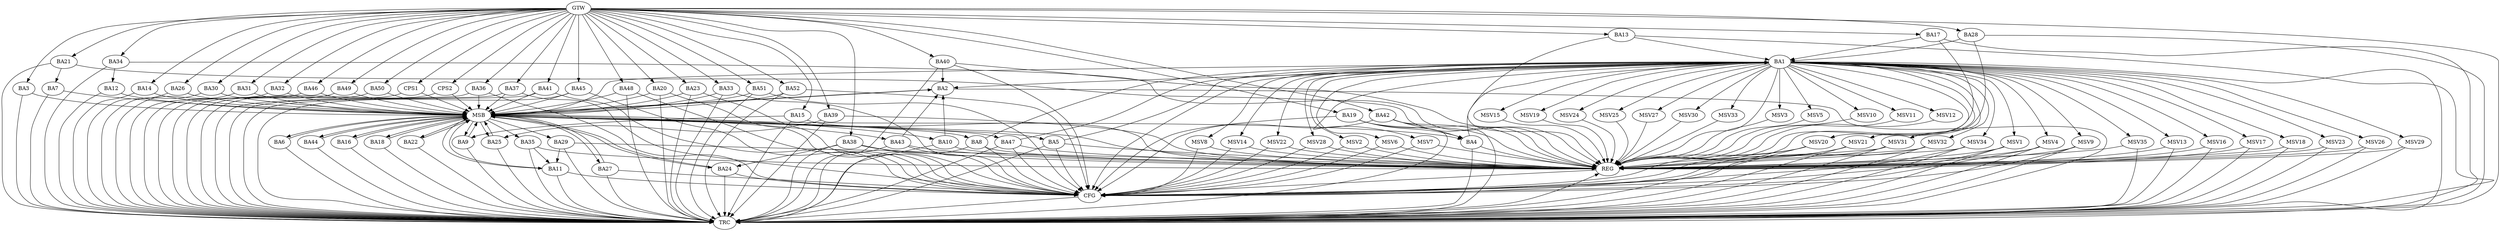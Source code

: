 strict digraph G {
  BA1 [ label="BA1" ];
  BA2 [ label="BA2" ];
  BA3 [ label="BA3" ];
  BA4 [ label="BA4" ];
  BA5 [ label="BA5" ];
  BA6 [ label="BA6" ];
  BA7 [ label="BA7" ];
  BA8 [ label="BA8" ];
  BA9 [ label="BA9" ];
  BA10 [ label="BA10" ];
  BA11 [ label="BA11" ];
  BA12 [ label="BA12" ];
  BA13 [ label="BA13" ];
  BA14 [ label="BA14" ];
  BA15 [ label="BA15" ];
  BA16 [ label="BA16" ];
  BA17 [ label="BA17" ];
  BA18 [ label="BA18" ];
  BA19 [ label="BA19" ];
  BA20 [ label="BA20" ];
  BA21 [ label="BA21" ];
  BA22 [ label="BA22" ];
  BA23 [ label="BA23" ];
  BA24 [ label="BA24" ];
  BA25 [ label="BA25" ];
  BA26 [ label="BA26" ];
  BA27 [ label="BA27" ];
  BA28 [ label="BA28" ];
  BA29 [ label="BA29" ];
  BA30 [ label="BA30" ];
  BA31 [ label="BA31" ];
  BA32 [ label="BA32" ];
  BA33 [ label="BA33" ];
  BA34 [ label="BA34" ];
  BA35 [ label="BA35" ];
  BA36 [ label="BA36" ];
  BA37 [ label="BA37" ];
  BA38 [ label="BA38" ];
  BA39 [ label="BA39" ];
  BA40 [ label="BA40" ];
  BA41 [ label="BA41" ];
  BA42 [ label="BA42" ];
  BA43 [ label="BA43" ];
  BA44 [ label="BA44" ];
  BA45 [ label="BA45" ];
  BA46 [ label="BA46" ];
  BA47 [ label="BA47" ];
  BA48 [ label="BA48" ];
  BA49 [ label="BA49" ];
  BA50 [ label="BA50" ];
  BA51 [ label="BA51" ];
  BA52 [ label="BA52" ];
  CPS1 [ label="CPS1" ];
  CPS2 [ label="CPS2" ];
  GTW [ label="GTW" ];
  REG [ label="REG" ];
  MSB [ label="MSB" ];
  CFG [ label="CFG" ];
  TRC [ label="TRC" ];
  MSV1 [ label="MSV1" ];
  MSV2 [ label="MSV2" ];
  MSV3 [ label="MSV3" ];
  MSV4 [ label="MSV4" ];
  MSV5 [ label="MSV5" ];
  MSV6 [ label="MSV6" ];
  MSV7 [ label="MSV7" ];
  MSV8 [ label="MSV8" ];
  MSV9 [ label="MSV9" ];
  MSV10 [ label="MSV10" ];
  MSV11 [ label="MSV11" ];
  MSV12 [ label="MSV12" ];
  MSV13 [ label="MSV13" ];
  MSV14 [ label="MSV14" ];
  MSV15 [ label="MSV15" ];
  MSV16 [ label="MSV16" ];
  MSV17 [ label="MSV17" ];
  MSV18 [ label="MSV18" ];
  MSV19 [ label="MSV19" ];
  MSV20 [ label="MSV20" ];
  MSV21 [ label="MSV21" ];
  MSV22 [ label="MSV22" ];
  MSV23 [ label="MSV23" ];
  MSV24 [ label="MSV24" ];
  MSV25 [ label="MSV25" ];
  MSV26 [ label="MSV26" ];
  MSV27 [ label="MSV27" ];
  MSV28 [ label="MSV28" ];
  MSV29 [ label="MSV29" ];
  MSV30 [ label="MSV30" ];
  MSV31 [ label="MSV31" ];
  MSV32 [ label="MSV32" ];
  MSV33 [ label="MSV33" ];
  MSV34 [ label="MSV34" ];
  MSV35 [ label="MSV35" ];
  BA1 -> BA2;
  BA4 -> BA1;
  BA5 -> BA1;
  BA8 -> BA1;
  BA10 -> BA2;
  BA13 -> BA1;
  BA15 -> BA9;
  BA17 -> BA1;
  BA19 -> BA4;
  BA21 -> BA7;
  BA28 -> BA1;
  BA29 -> BA11;
  BA34 -> BA12;
  BA35 -> BA11;
  BA38 -> BA24;
  BA39 -> BA25;
  BA40 -> BA2;
  BA42 -> BA4;
  BA43 -> BA2;
  BA47 -> BA1;
  GTW -> BA3;
  GTW -> BA13;
  GTW -> BA14;
  GTW -> BA15;
  GTW -> BA17;
  GTW -> BA19;
  GTW -> BA20;
  GTW -> BA21;
  GTW -> BA23;
  GTW -> BA26;
  GTW -> BA28;
  GTW -> BA30;
  GTW -> BA31;
  GTW -> BA32;
  GTW -> BA33;
  GTW -> BA34;
  GTW -> BA36;
  GTW -> BA37;
  GTW -> BA38;
  GTW -> BA39;
  GTW -> BA40;
  GTW -> BA41;
  GTW -> BA42;
  GTW -> BA45;
  GTW -> BA46;
  GTW -> BA48;
  GTW -> BA49;
  GTW -> BA50;
  GTW -> BA51;
  GTW -> BA52;
  GTW -> CPS1;
  GTW -> CPS2;
  BA1 -> REG;
  BA4 -> REG;
  BA5 -> REG;
  BA8 -> REG;
  BA10 -> REG;
  BA13 -> REG;
  BA15 -> REG;
  BA17 -> REG;
  BA19 -> REG;
  BA21 -> REG;
  BA28 -> REG;
  BA29 -> REG;
  BA34 -> REG;
  BA35 -> REG;
  BA38 -> REG;
  BA39 -> REG;
  BA40 -> REG;
  BA42 -> REG;
  BA43 -> REG;
  BA47 -> REG;
  BA2 -> MSB;
  MSB -> BA1;
  MSB -> REG;
  BA3 -> MSB;
  MSB -> BA2;
  BA6 -> MSB;
  BA7 -> MSB;
  MSB -> BA6;
  BA9 -> MSB;
  BA11 -> MSB;
  MSB -> BA4;
  BA12 -> MSB;
  BA14 -> MSB;
  BA16 -> MSB;
  BA18 -> MSB;
  MSB -> BA11;
  BA20 -> MSB;
  BA22 -> MSB;
  MSB -> BA8;
  BA23 -> MSB;
  BA24 -> MSB;
  MSB -> BA22;
  BA25 -> MSB;
  BA26 -> MSB;
  MSB -> BA10;
  BA27 -> MSB;
  MSB -> BA18;
  BA30 -> MSB;
  MSB -> BA25;
  BA31 -> MSB;
  MSB -> BA16;
  BA32 -> MSB;
  MSB -> BA9;
  BA33 -> MSB;
  BA36 -> MSB;
  BA37 -> MSB;
  BA41 -> MSB;
  BA44 -> MSB;
  MSB -> BA24;
  BA45 -> MSB;
  BA46 -> MSB;
  BA48 -> MSB;
  MSB -> BA27;
  BA49 -> MSB;
  BA50 -> MSB;
  BA51 -> MSB;
  BA52 -> MSB;
  CPS1 -> MSB;
  CPS2 -> MSB;
  MSB -> BA43;
  MSB -> BA5;
  MSB -> BA44;
  MSB -> BA29;
  MSB -> BA35;
  MSB -> BA47;
  BA19 -> CFG;
  BA33 -> CFG;
  BA48 -> CFG;
  BA27 -> CFG;
  BA47 -> CFG;
  BA8 -> CFG;
  BA5 -> CFG;
  BA42 -> CFG;
  BA45 -> CFG;
  BA20 -> CFG;
  BA23 -> CFG;
  BA37 -> CFG;
  BA11 -> CFG;
  BA24 -> CFG;
  BA36 -> CFG;
  BA40 -> CFG;
  BA38 -> CFG;
  BA41 -> CFG;
  BA1 -> CFG;
  BA43 -> CFG;
  BA52 -> CFG;
  BA51 -> CFG;
  REG -> CFG;
  BA1 -> TRC;
  BA2 -> TRC;
  BA3 -> TRC;
  BA4 -> TRC;
  BA5 -> TRC;
  BA6 -> TRC;
  BA7 -> TRC;
  BA8 -> TRC;
  BA9 -> TRC;
  BA10 -> TRC;
  BA11 -> TRC;
  BA12 -> TRC;
  BA13 -> TRC;
  BA14 -> TRC;
  BA15 -> TRC;
  BA16 -> TRC;
  BA17 -> TRC;
  BA18 -> TRC;
  BA19 -> TRC;
  BA20 -> TRC;
  BA21 -> TRC;
  BA22 -> TRC;
  BA23 -> TRC;
  BA24 -> TRC;
  BA25 -> TRC;
  BA26 -> TRC;
  BA27 -> TRC;
  BA28 -> TRC;
  BA29 -> TRC;
  BA30 -> TRC;
  BA31 -> TRC;
  BA32 -> TRC;
  BA33 -> TRC;
  BA34 -> TRC;
  BA35 -> TRC;
  BA36 -> TRC;
  BA37 -> TRC;
  BA38 -> TRC;
  BA39 -> TRC;
  BA40 -> TRC;
  BA41 -> TRC;
  BA42 -> TRC;
  BA43 -> TRC;
  BA44 -> TRC;
  BA45 -> TRC;
  BA46 -> TRC;
  BA47 -> TRC;
  BA48 -> TRC;
  BA49 -> TRC;
  BA50 -> TRC;
  BA51 -> TRC;
  BA52 -> TRC;
  CPS1 -> TRC;
  CPS2 -> TRC;
  GTW -> TRC;
  CFG -> TRC;
  TRC -> REG;
  BA1 -> MSV1;
  BA1 -> MSV2;
  BA1 -> MSV3;
  MSV1 -> REG;
  MSV1 -> TRC;
  MSV1 -> CFG;
  MSV2 -> REG;
  MSV2 -> CFG;
  MSV3 -> REG;
  BA1 -> MSV4;
  BA1 -> MSV5;
  BA1 -> MSV6;
  BA1 -> MSV7;
  BA1 -> MSV8;
  BA1 -> MSV9;
  BA1 -> MSV10;
  MSV4 -> REG;
  MSV4 -> TRC;
  MSV4 -> CFG;
  MSV5 -> REG;
  MSV6 -> REG;
  MSV6 -> CFG;
  MSV7 -> REG;
  MSV7 -> CFG;
  MSV8 -> REG;
  MSV8 -> CFG;
  MSV9 -> REG;
  MSV9 -> TRC;
  MSV9 -> CFG;
  MSV10 -> REG;
  BA1 -> MSV11;
  MSV11 -> REG;
  BA1 -> MSV12;
  BA1 -> MSV13;
  BA1 -> MSV14;
  BA1 -> MSV15;
  MSV12 -> REG;
  MSV13 -> REG;
  MSV13 -> TRC;
  MSV14 -> REG;
  MSV14 -> CFG;
  MSV15 -> REG;
  BA1 -> MSV16;
  BA1 -> MSV17;
  BA1 -> MSV18;
  MSV16 -> REG;
  MSV16 -> TRC;
  MSV17 -> REG;
  MSV17 -> TRC;
  MSV18 -> REG;
  MSV18 -> TRC;
  BA1 -> MSV19;
  BA1 -> MSV20;
  BA1 -> MSV21;
  BA1 -> MSV22;
  MSV19 -> REG;
  MSV20 -> REG;
  MSV20 -> TRC;
  MSV20 -> CFG;
  MSV21 -> REG;
  MSV21 -> TRC;
  MSV21 -> CFG;
  MSV22 -> REG;
  MSV22 -> CFG;
  BA1 -> MSV23;
  BA1 -> MSV24;
  MSV23 -> REG;
  MSV23 -> TRC;
  MSV24 -> REG;
  BA1 -> MSV25;
  BA1 -> MSV26;
  MSV25 -> REG;
  MSV26 -> REG;
  MSV26 -> TRC;
  BA1 -> MSV27;
  BA1 -> MSV28;
  BA1 -> MSV29;
  BA1 -> MSV30;
  BA1 -> MSV31;
  MSV27 -> REG;
  MSV28 -> REG;
  MSV28 -> CFG;
  MSV29 -> REG;
  MSV29 -> TRC;
  MSV30 -> REG;
  MSV31 -> REG;
  MSV31 -> TRC;
  MSV31 -> CFG;
  BA1 -> MSV32;
  MSV32 -> REG;
  MSV32 -> TRC;
  MSV32 -> CFG;
  BA1 -> MSV33;
  BA1 -> MSV34;
  BA1 -> MSV35;
  MSV33 -> REG;
  MSV34 -> REG;
  MSV34 -> TRC;
  MSV34 -> CFG;
  MSV35 -> REG;
  MSV35 -> TRC;
}
